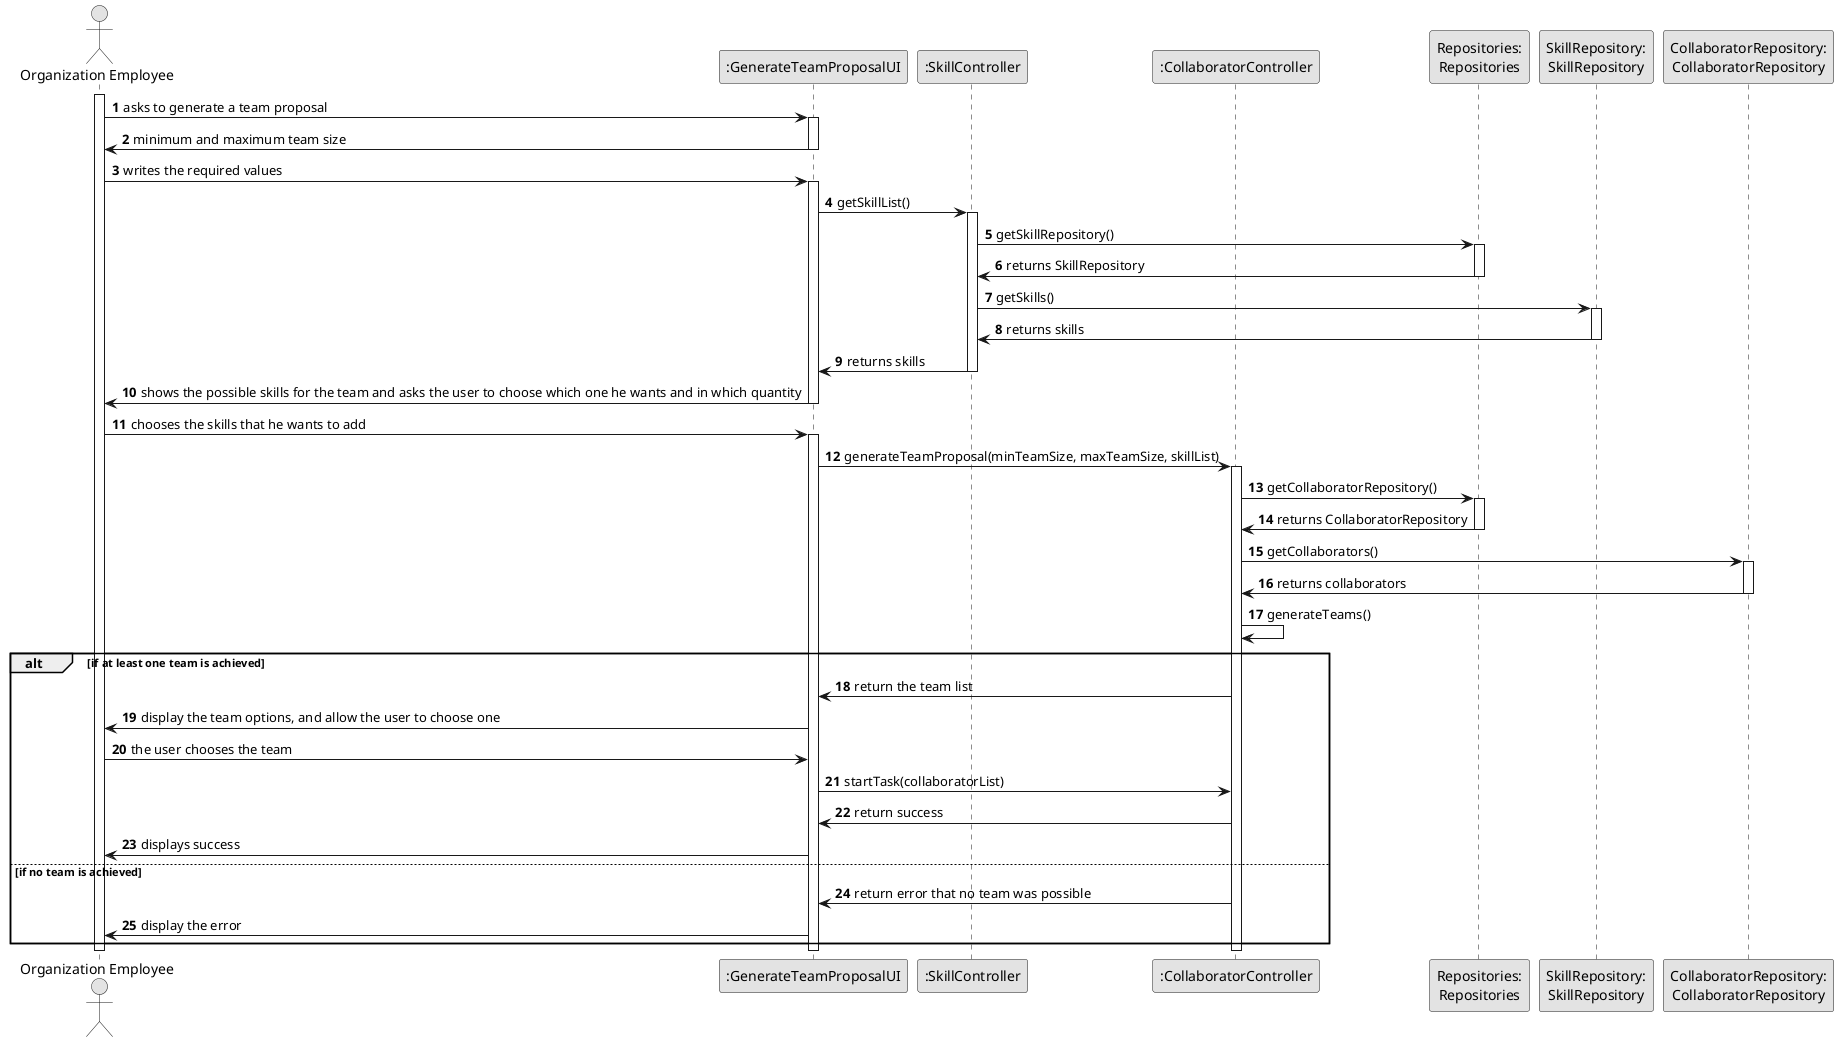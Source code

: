 @startuml
skinparam monochrome true
skinparam packageStyle rectangle
skinparam shadowing false

autonumber

actor "Organization Employee" as ADM
participant ":GenerateTeamProposalUI" as UI
participant ":SkillController" as SkillCTRL
participant ":CollaboratorController" as CollaboratorCTRL
participant "Repositories:\nRepositories" as Repos
participant "SkillRepository:\nSkillRepository" as SkillRepository
participant "CollaboratorRepository:\nCollaboratorRepository" as CollaboratorRepository

activate ADM
    ADM -> UI : asks to generate a team proposal
    activate UI
        UI -> ADM: minimum and maximum team size
    deactivate UI
    ADM -> UI : writes the required values

    activate UI
        UI -> SkillCTRL: getSkillList()
        activate SkillCTRL
            SkillCTRL -> Repos: getSkillRepository()
            activate Repos
                Repos -> SkillCTRL: returns SkillRepository
            deactivate Repos
            SkillCTRL -> SkillRepository: getSkills()
            activate SkillRepository
                SkillRepository -> SkillCTRL: returns skills
            deactivate SkillRepository
            SkillCTRL -> UI: returns skills
        deactivate SkillCTRL

        UI -> ADM: shows the possible skills for the team and asks the user to choose which one he wants and in which quantity
    deactivate UI
    ADM -> UI: chooses the skills that he wants to add

    activate UI
        UI -> CollaboratorCTRL: generateTeamProposal(minTeamSize, maxTeamSize, skillList)
        activate CollaboratorCTRL
            CollaboratorCTRL -> Repos: getCollaboratorRepository()
            activate Repos
                Repos -> CollaboratorCTRL: returns CollaboratorRepository
            deactivate Repos
            CollaboratorCTRL -> CollaboratorRepository: getCollaborators()
            activate CollaboratorRepository
                CollaboratorRepository -> CollaboratorCTRL: returns collaborators
            deactivate CollaboratorRepository
            CollaboratorCTRL -> CollaboratorCTRL: generateTeams()

               alt if at least one team is achieved
                    CollaboratorCTRL -> UI: return the team list
                    UI -> ADM: display the team options, and allow the user to choose one
                    ADM -> UI:  the user chooses the team
                    UI -> CollaboratorCTRL: startTask(collaboratorList)
                    CollaboratorCTRL -> UI: return success
                    UI -> ADM: displays success
               else if no team is achieved
                    CollaboratorCTRL -> UI: return error that no team was possible
                    UI -> ADM: display the error
                end
        deactivate CollaboratorCTRL
    deactivate UI
deactivate ADM

@enduml